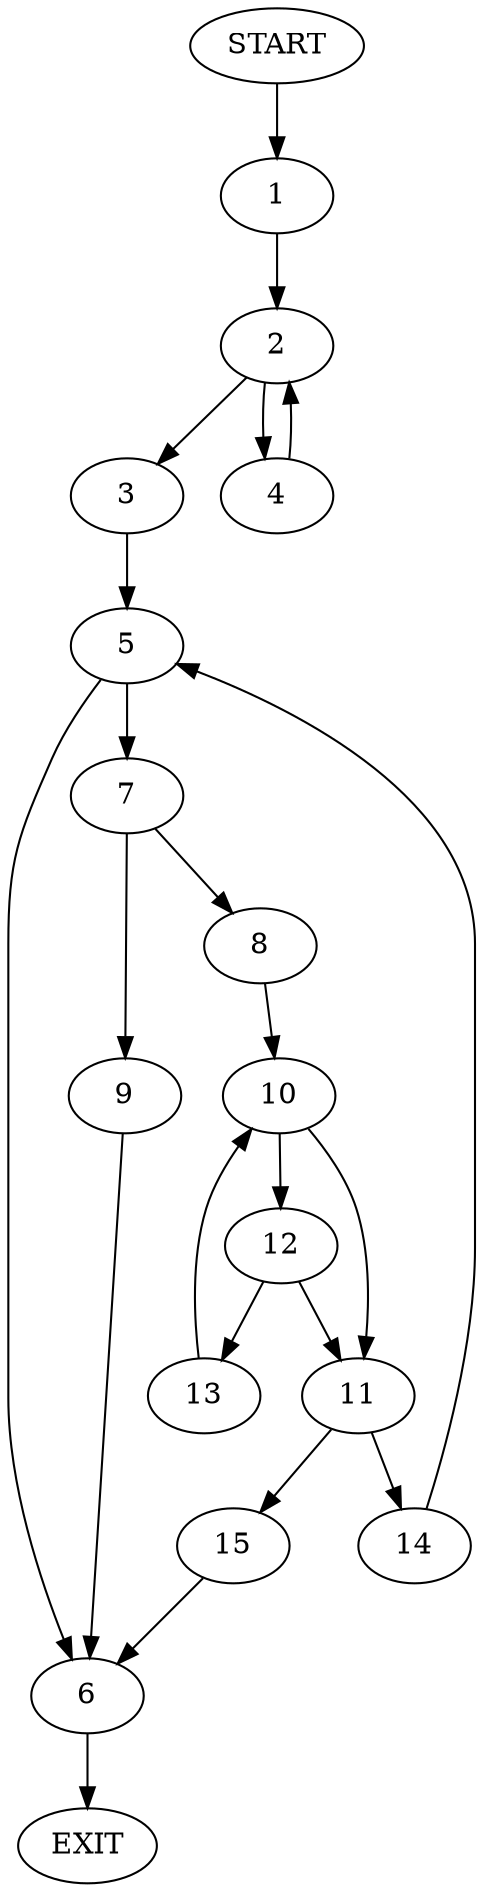 digraph {
0 [label="START"]
16 [label="EXIT"]
0 -> 1
1 -> 2
2 -> 3
2 -> 4
4 -> 2
3 -> 5
5 -> 6
5 -> 7
7 -> 8
7 -> 9
6 -> 16
8 -> 10
9 -> 6
10 -> 11
10 -> 12
12 -> 11
12 -> 13
11 -> 14
11 -> 15
13 -> 10
14 -> 5
15 -> 6
}
